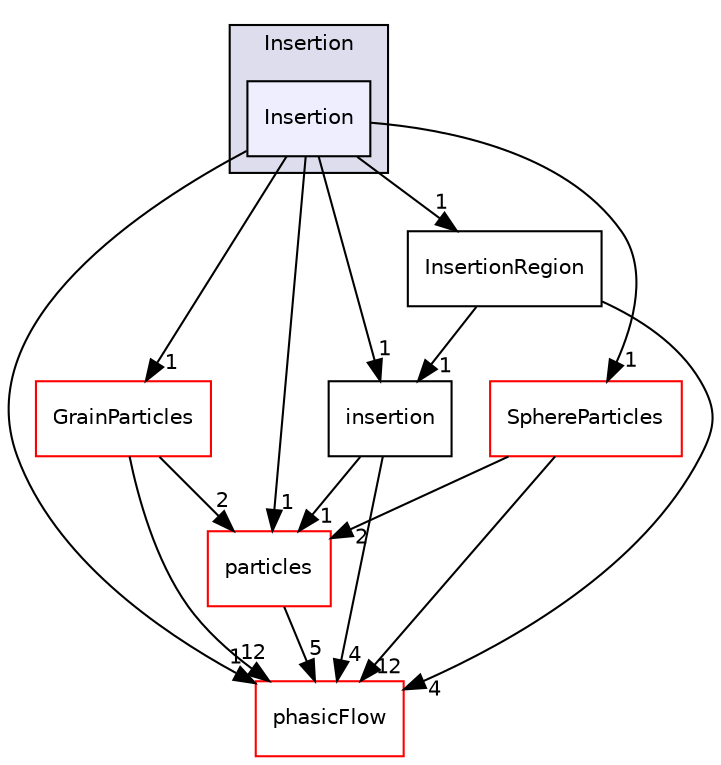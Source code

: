 digraph "src/Particles/Insertion/Insertion" {
  compound=true
  node [ fontsize="10", fontname="Helvetica"];
  edge [ labelfontsize="10", labelfontname="Helvetica"];
  subgraph clusterdir_48274e6f13aca5dc2f0e74080ca458f7 {
    graph [ bgcolor="#ddddee", pencolor="black", label="Insertion" fontname="Helvetica", fontsize="10", URL="dir_48274e6f13aca5dc2f0e74080ca458f7.html"]
  dir_3fcfff79f2a1ca7227410f16758b323f [shape=box, label="Insertion", style="filled", fillcolor="#eeeeff", pencolor="black", URL="dir_3fcfff79f2a1ca7227410f16758b323f.html"];
  }
  dir_235fea78dcb80d617f7ea9245e30dcf9 [shape=box label="GrainParticles" fillcolor="white" style="filled" color="red" URL="dir_235fea78dcb80d617f7ea9245e30dcf9.html"];
  dir_b351bcc3c60d144476bd2e30437abfde [shape=box label="particles" fillcolor="white" style="filled" color="red" URL="dir_b351bcc3c60d144476bd2e30437abfde.html"];
  dir_2f34ec84ea7e71d459352cea428a0eb0 [shape=box label="insertion" URL="dir_2f34ec84ea7e71d459352cea428a0eb0.html"];
  dir_cd7a5046d028e114fc17b2ebc2bd02d2 [shape=box label="phasicFlow" fillcolor="white" style="filled" color="red" URL="dir_cd7a5046d028e114fc17b2ebc2bd02d2.html"];
  dir_ae10a04c09150cad5fefedcb2d995fdc [shape=box label="SphereParticles" fillcolor="white" style="filled" color="red" URL="dir_ae10a04c09150cad5fefedcb2d995fdc.html"];
  dir_f802690a2892fdb9756bc8ba5de7bf12 [shape=box label="InsertionRegion" URL="dir_f802690a2892fdb9756bc8ba5de7bf12.html"];
  dir_235fea78dcb80d617f7ea9245e30dcf9->dir_b351bcc3c60d144476bd2e30437abfde [headlabel="2", labeldistance=1.5 headhref="dir_000065_000075.html"];
  dir_235fea78dcb80d617f7ea9245e30dcf9->dir_cd7a5046d028e114fc17b2ebc2bd02d2 [headlabel="12", labeldistance=1.5 headhref="dir_000065_000031.html"];
  dir_b351bcc3c60d144476bd2e30437abfde->dir_cd7a5046d028e114fc17b2ebc2bd02d2 [headlabel="5", labeldistance=1.5 headhref="dir_000075_000031.html"];
  dir_2f34ec84ea7e71d459352cea428a0eb0->dir_b351bcc3c60d144476bd2e30437abfde [headlabel="1", labeldistance=1.5 headhref="dir_000070_000075.html"];
  dir_2f34ec84ea7e71d459352cea428a0eb0->dir_cd7a5046d028e114fc17b2ebc2bd02d2 [headlabel="4", labeldistance=1.5 headhref="dir_000070_000031.html"];
  dir_ae10a04c09150cad5fefedcb2d995fdc->dir_b351bcc3c60d144476bd2e30437abfde [headlabel="2", labeldistance=1.5 headhref="dir_000079_000075.html"];
  dir_ae10a04c09150cad5fefedcb2d995fdc->dir_cd7a5046d028e114fc17b2ebc2bd02d2 [headlabel="12", labeldistance=1.5 headhref="dir_000079_000031.html"];
  dir_f802690a2892fdb9756bc8ba5de7bf12->dir_2f34ec84ea7e71d459352cea428a0eb0 [headlabel="1", labeldistance=1.5 headhref="dir_000072_000070.html"];
  dir_f802690a2892fdb9756bc8ba5de7bf12->dir_cd7a5046d028e114fc17b2ebc2bd02d2 [headlabel="4", labeldistance=1.5 headhref="dir_000072_000031.html"];
  dir_3fcfff79f2a1ca7227410f16758b323f->dir_235fea78dcb80d617f7ea9245e30dcf9 [headlabel="1", labeldistance=1.5 headhref="dir_000071_000065.html"];
  dir_3fcfff79f2a1ca7227410f16758b323f->dir_b351bcc3c60d144476bd2e30437abfde [headlabel="1", labeldistance=1.5 headhref="dir_000071_000075.html"];
  dir_3fcfff79f2a1ca7227410f16758b323f->dir_2f34ec84ea7e71d459352cea428a0eb0 [headlabel="1", labeldistance=1.5 headhref="dir_000071_000070.html"];
  dir_3fcfff79f2a1ca7227410f16758b323f->dir_cd7a5046d028e114fc17b2ebc2bd02d2 [headlabel="1", labeldistance=1.5 headhref="dir_000071_000031.html"];
  dir_3fcfff79f2a1ca7227410f16758b323f->dir_ae10a04c09150cad5fefedcb2d995fdc [headlabel="1", labeldistance=1.5 headhref="dir_000071_000079.html"];
  dir_3fcfff79f2a1ca7227410f16758b323f->dir_f802690a2892fdb9756bc8ba5de7bf12 [headlabel="1", labeldistance=1.5 headhref="dir_000071_000072.html"];
}
